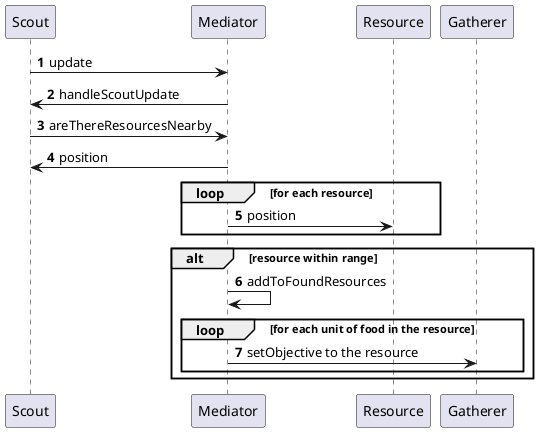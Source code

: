 @startuml
'https://plantuml.com/sequence-diagram

autonumber

Scout -> Mediator : update
Mediator -> Scout : handleScoutUpdate
Scout -> Mediator : areThereResourcesNearby
Mediator -> Scout : position
loop for each resource
    Mediator -> Resource : position
end

alt resource within range
    Mediator -> Mediator : addToFoundResources
    loop for each unit of food in the resource
        Mediator -> Gatherer : setObjective to the resource
    end
end

@enduml